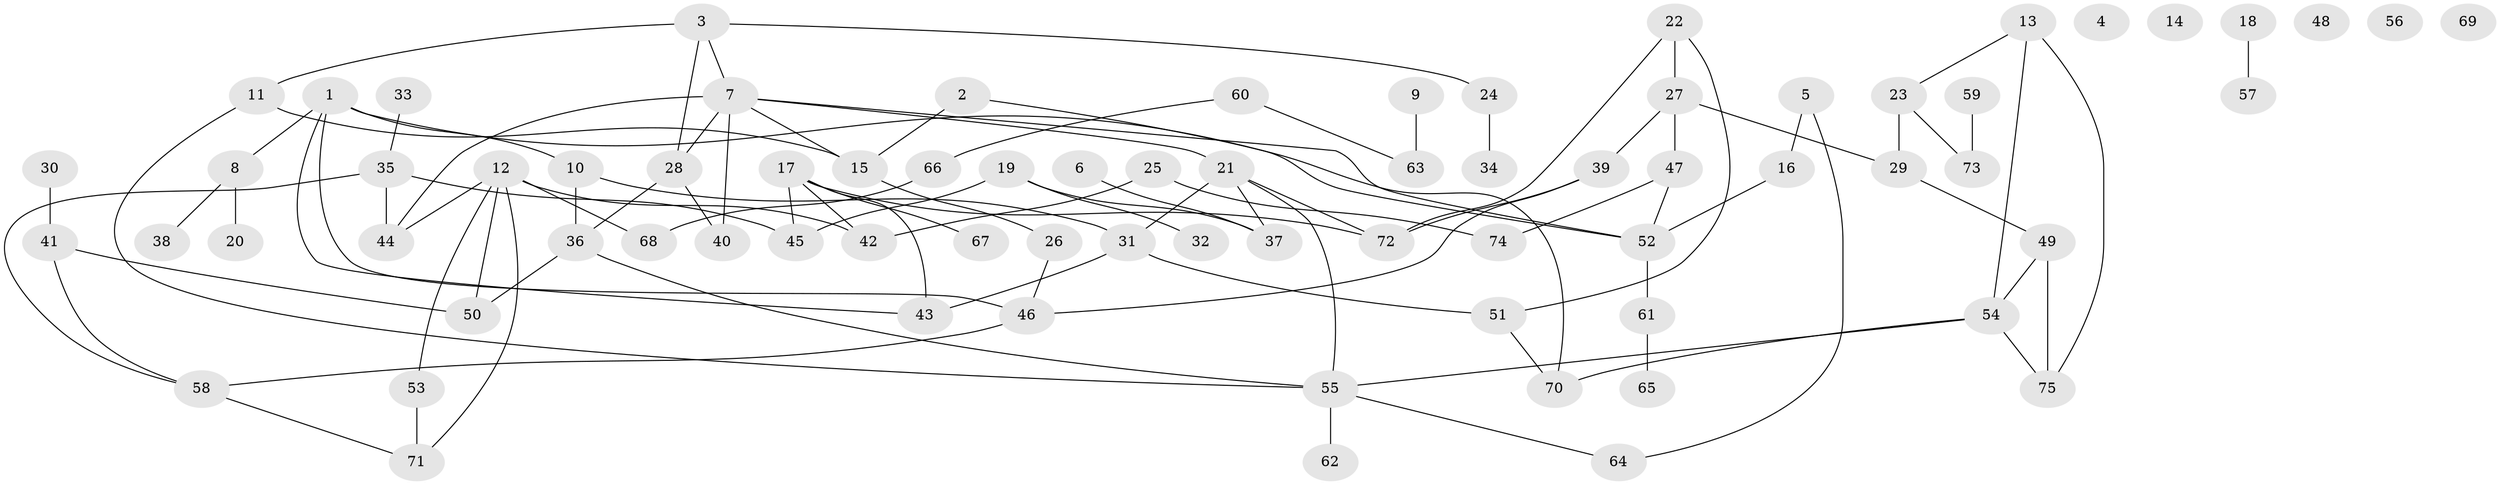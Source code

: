 // Generated by graph-tools (version 1.1) at 2025/13/03/09/25 04:13:08]
// undirected, 75 vertices, 98 edges
graph export_dot {
graph [start="1"]
  node [color=gray90,style=filled];
  1;
  2;
  3;
  4;
  5;
  6;
  7;
  8;
  9;
  10;
  11;
  12;
  13;
  14;
  15;
  16;
  17;
  18;
  19;
  20;
  21;
  22;
  23;
  24;
  25;
  26;
  27;
  28;
  29;
  30;
  31;
  32;
  33;
  34;
  35;
  36;
  37;
  38;
  39;
  40;
  41;
  42;
  43;
  44;
  45;
  46;
  47;
  48;
  49;
  50;
  51;
  52;
  53;
  54;
  55;
  56;
  57;
  58;
  59;
  60;
  61;
  62;
  63;
  64;
  65;
  66;
  67;
  68;
  69;
  70;
  71;
  72;
  73;
  74;
  75;
  1 -- 8;
  1 -- 10;
  1 -- 43;
  1 -- 46;
  1 -- 52;
  2 -- 15;
  2 -- 70;
  3 -- 7;
  3 -- 11;
  3 -- 24;
  3 -- 28;
  5 -- 16;
  5 -- 64;
  6 -- 37;
  7 -- 15;
  7 -- 21;
  7 -- 28;
  7 -- 40;
  7 -- 44;
  7 -- 52;
  8 -- 20;
  8 -- 38;
  9 -- 63;
  10 -- 31;
  10 -- 36;
  11 -- 15;
  11 -- 55;
  12 -- 42;
  12 -- 44;
  12 -- 50;
  12 -- 53;
  12 -- 68;
  12 -- 71;
  13 -- 23;
  13 -- 54;
  13 -- 75;
  15 -- 26;
  16 -- 52;
  17 -- 42;
  17 -- 43;
  17 -- 45;
  17 -- 67;
  17 -- 72;
  18 -- 57;
  19 -- 32;
  19 -- 37;
  19 -- 45;
  21 -- 31;
  21 -- 37;
  21 -- 55;
  21 -- 72;
  22 -- 27;
  22 -- 51;
  22 -- 72;
  23 -- 29;
  23 -- 73;
  24 -- 34;
  25 -- 42;
  25 -- 74;
  26 -- 46;
  27 -- 29;
  27 -- 39;
  27 -- 47;
  28 -- 36;
  28 -- 40;
  29 -- 49;
  30 -- 41;
  31 -- 43;
  31 -- 51;
  33 -- 35;
  35 -- 44;
  35 -- 45;
  35 -- 58;
  36 -- 50;
  36 -- 55;
  39 -- 46;
  39 -- 72;
  41 -- 50;
  41 -- 58;
  46 -- 58;
  47 -- 52;
  47 -- 74;
  49 -- 54;
  49 -- 75;
  51 -- 70;
  52 -- 61;
  53 -- 71;
  54 -- 55;
  54 -- 70;
  54 -- 75;
  55 -- 62;
  55 -- 64;
  58 -- 71;
  59 -- 73;
  60 -- 63;
  60 -- 66;
  61 -- 65;
  66 -- 68;
}
